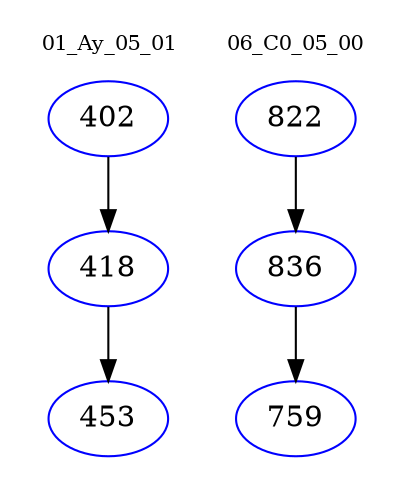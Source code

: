 digraph{
subgraph cluster_0 {
color = white
label = "01_Ay_05_01";
fontsize=10;
T0_402 [label="402", color="blue"]
T0_402 -> T0_418 [color="black"]
T0_418 [label="418", color="blue"]
T0_418 -> T0_453 [color="black"]
T0_453 [label="453", color="blue"]
}
subgraph cluster_1 {
color = white
label = "06_C0_05_00";
fontsize=10;
T1_822 [label="822", color="blue"]
T1_822 -> T1_836 [color="black"]
T1_836 [label="836", color="blue"]
T1_836 -> T1_759 [color="black"]
T1_759 [label="759", color="blue"]
}
}
